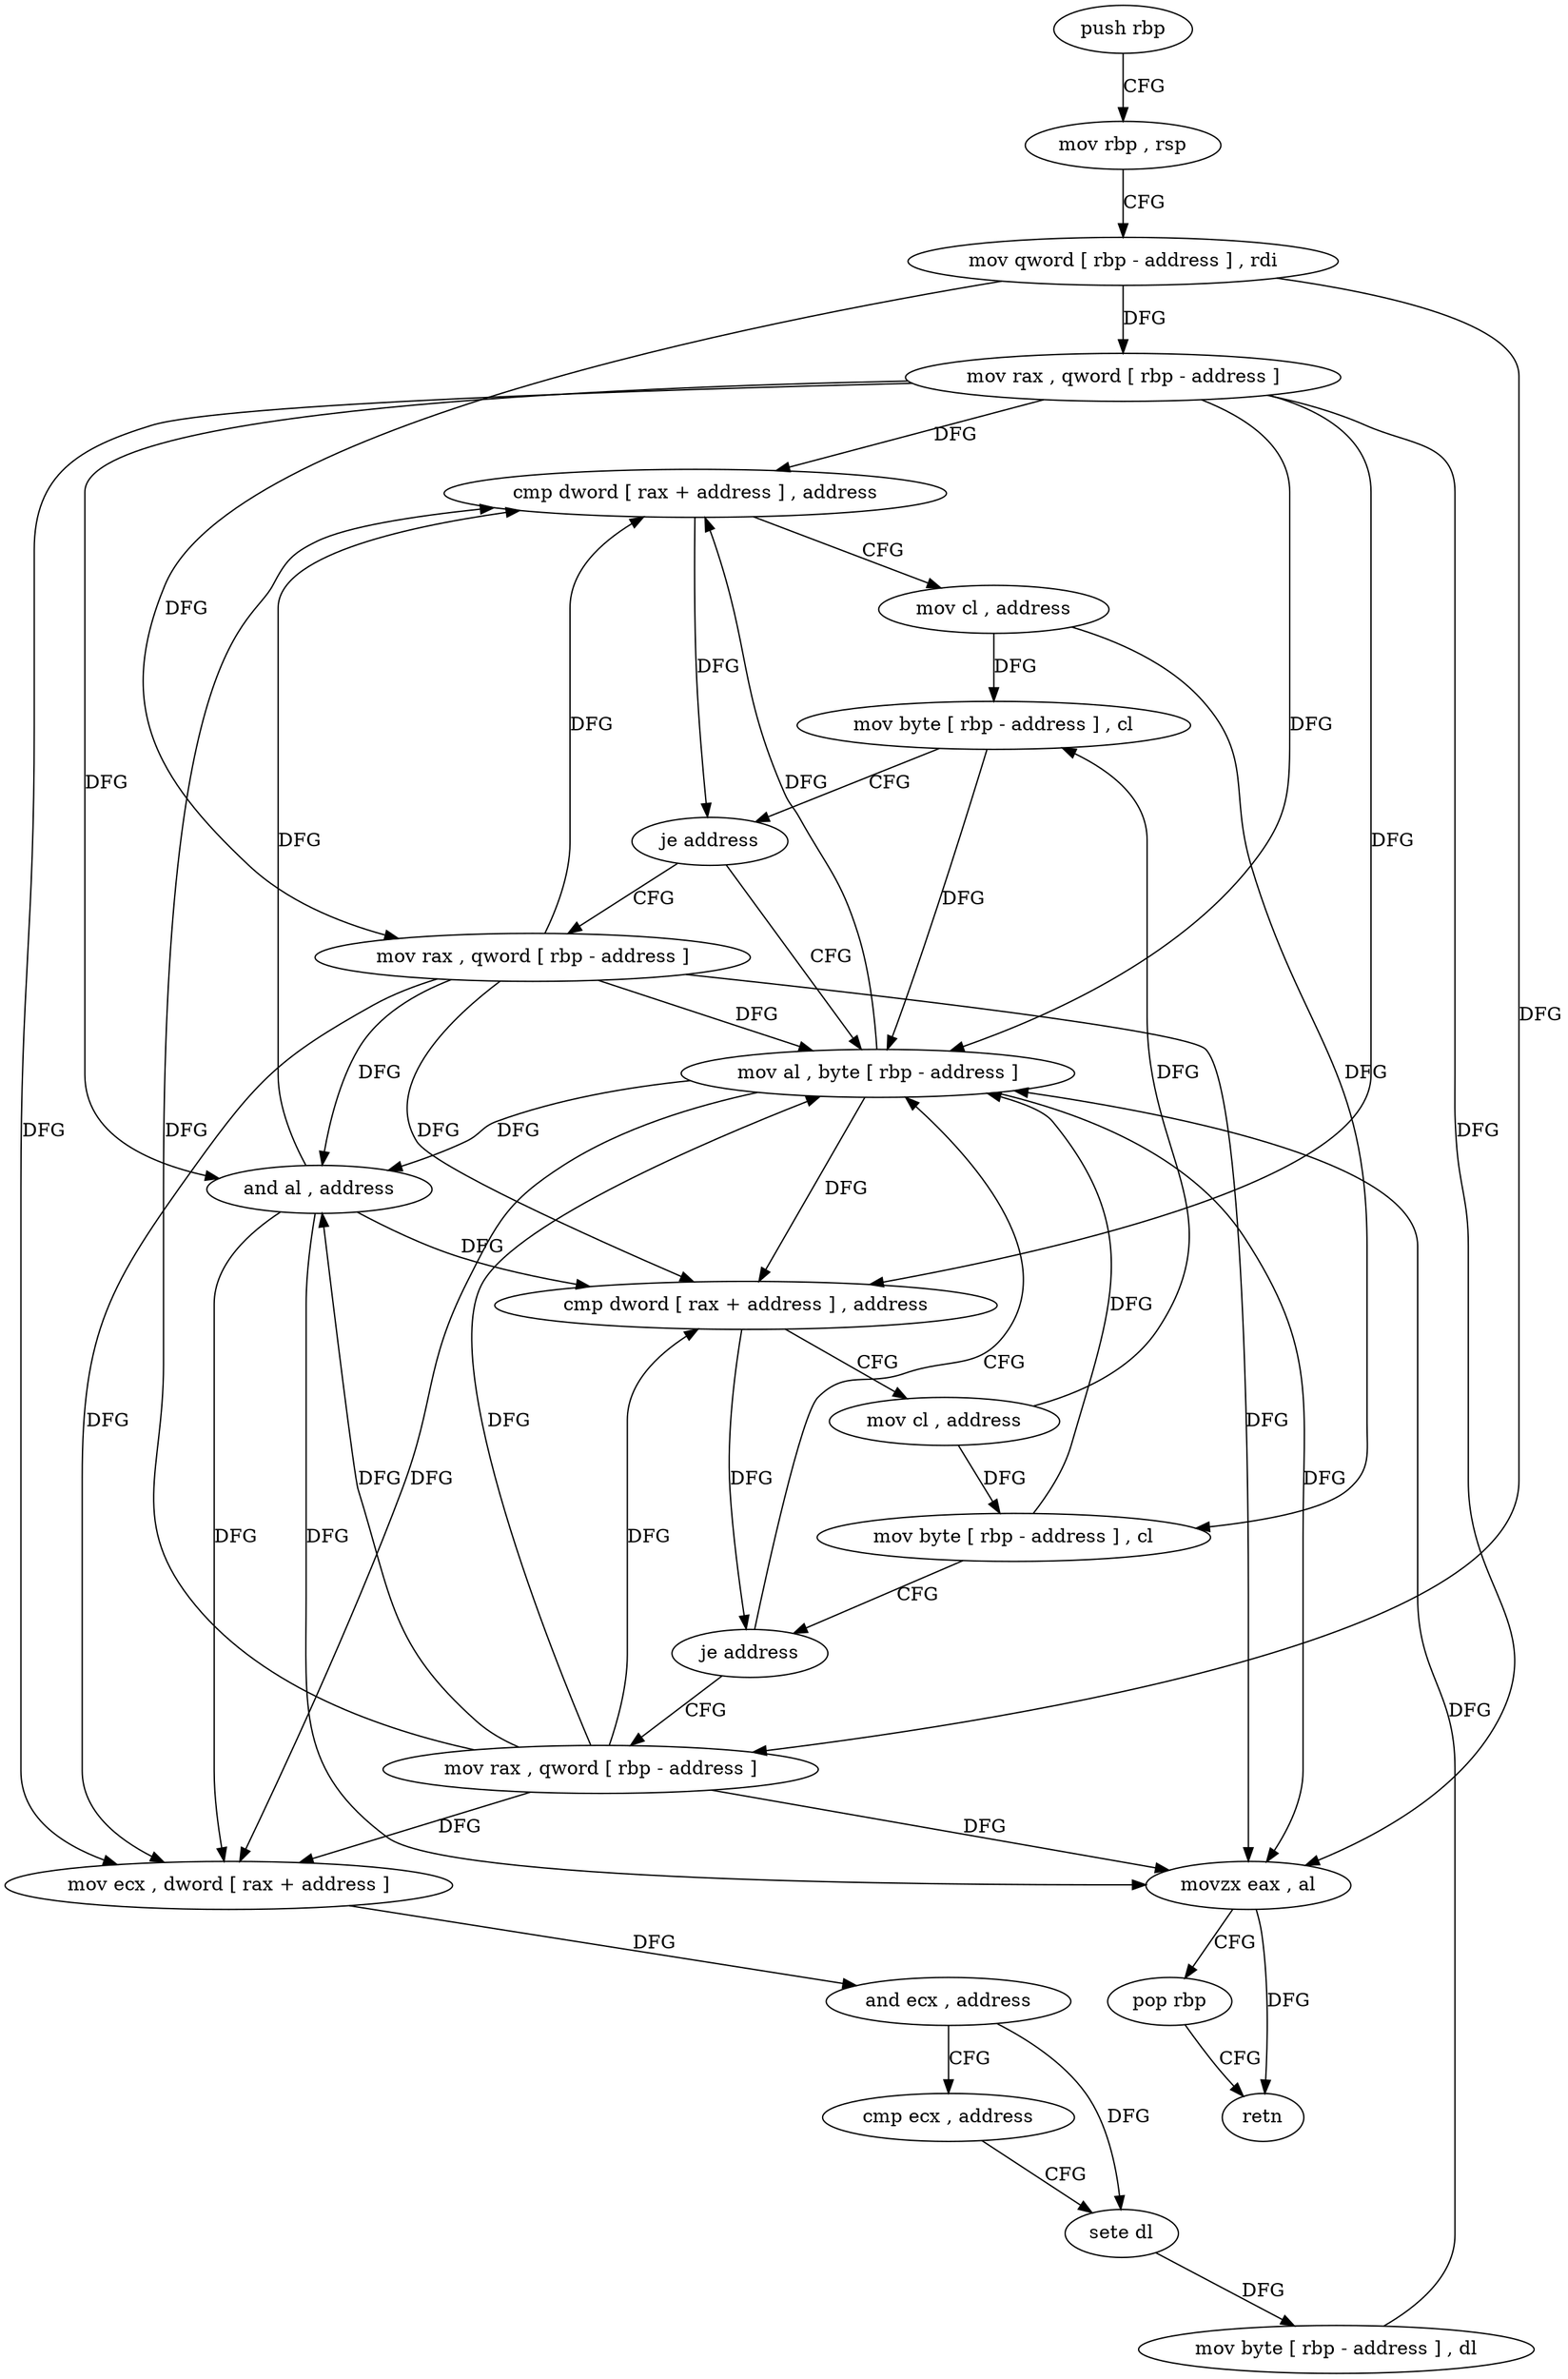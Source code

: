digraph "func" {
"4240944" [label = "push rbp" ]
"4240945" [label = "mov rbp , rsp" ]
"4240948" [label = "mov qword [ rbp - address ] , rdi" ]
"4240952" [label = "mov rax , qword [ rbp - address ]" ]
"4240956" [label = "cmp dword [ rax + address ] , address" ]
"4240963" [label = "mov cl , address" ]
"4240965" [label = "mov byte [ rbp - address ] , cl" ]
"4240968" [label = "je address" ]
"4241024" [label = "mov al , byte [ rbp - address ]" ]
"4240974" [label = "mov rax , qword [ rbp - address ]" ]
"4241027" [label = "and al , address" ]
"4241029" [label = "movzx eax , al" ]
"4241032" [label = "pop rbp" ]
"4241033" [label = "retn" ]
"4240978" [label = "cmp dword [ rax + address ] , address" ]
"4240985" [label = "mov cl , address" ]
"4240987" [label = "mov byte [ rbp - address ] , cl" ]
"4240990" [label = "je address" ]
"4240996" [label = "mov rax , qword [ rbp - address ]" ]
"4241000" [label = "mov ecx , dword [ rax + address ]" ]
"4241006" [label = "and ecx , address" ]
"4241012" [label = "cmp ecx , address" ]
"4241018" [label = "sete dl" ]
"4241021" [label = "mov byte [ rbp - address ] , dl" ]
"4240944" -> "4240945" [ label = "CFG" ]
"4240945" -> "4240948" [ label = "CFG" ]
"4240948" -> "4240952" [ label = "DFG" ]
"4240948" -> "4240974" [ label = "DFG" ]
"4240948" -> "4240996" [ label = "DFG" ]
"4240952" -> "4240956" [ label = "DFG" ]
"4240952" -> "4241024" [ label = "DFG" ]
"4240952" -> "4241027" [ label = "DFG" ]
"4240952" -> "4241029" [ label = "DFG" ]
"4240952" -> "4240978" [ label = "DFG" ]
"4240952" -> "4241000" [ label = "DFG" ]
"4240956" -> "4240963" [ label = "CFG" ]
"4240956" -> "4240968" [ label = "DFG" ]
"4240963" -> "4240965" [ label = "DFG" ]
"4240963" -> "4240987" [ label = "DFG" ]
"4240965" -> "4240968" [ label = "CFG" ]
"4240965" -> "4241024" [ label = "DFG" ]
"4240968" -> "4241024" [ label = "CFG" ]
"4240968" -> "4240974" [ label = "CFG" ]
"4241024" -> "4241027" [ label = "DFG" ]
"4241024" -> "4240956" [ label = "DFG" ]
"4241024" -> "4241029" [ label = "DFG" ]
"4241024" -> "4240978" [ label = "DFG" ]
"4241024" -> "4241000" [ label = "DFG" ]
"4240974" -> "4240978" [ label = "DFG" ]
"4240974" -> "4240956" [ label = "DFG" ]
"4240974" -> "4241027" [ label = "DFG" ]
"4240974" -> "4241029" [ label = "DFG" ]
"4240974" -> "4241024" [ label = "DFG" ]
"4240974" -> "4241000" [ label = "DFG" ]
"4241027" -> "4241029" [ label = "DFG" ]
"4241027" -> "4240956" [ label = "DFG" ]
"4241027" -> "4240978" [ label = "DFG" ]
"4241027" -> "4241000" [ label = "DFG" ]
"4241029" -> "4241032" [ label = "CFG" ]
"4241029" -> "4241033" [ label = "DFG" ]
"4241032" -> "4241033" [ label = "CFG" ]
"4240978" -> "4240985" [ label = "CFG" ]
"4240978" -> "4240990" [ label = "DFG" ]
"4240985" -> "4240987" [ label = "DFG" ]
"4240985" -> "4240965" [ label = "DFG" ]
"4240987" -> "4240990" [ label = "CFG" ]
"4240987" -> "4241024" [ label = "DFG" ]
"4240990" -> "4241024" [ label = "CFG" ]
"4240990" -> "4240996" [ label = "CFG" ]
"4240996" -> "4241000" [ label = "DFG" ]
"4240996" -> "4240956" [ label = "DFG" ]
"4240996" -> "4241027" [ label = "DFG" ]
"4240996" -> "4241029" [ label = "DFG" ]
"4240996" -> "4240978" [ label = "DFG" ]
"4240996" -> "4241024" [ label = "DFG" ]
"4241000" -> "4241006" [ label = "DFG" ]
"4241006" -> "4241012" [ label = "CFG" ]
"4241006" -> "4241018" [ label = "DFG" ]
"4241012" -> "4241018" [ label = "CFG" ]
"4241018" -> "4241021" [ label = "DFG" ]
"4241021" -> "4241024" [ label = "DFG" ]
}

